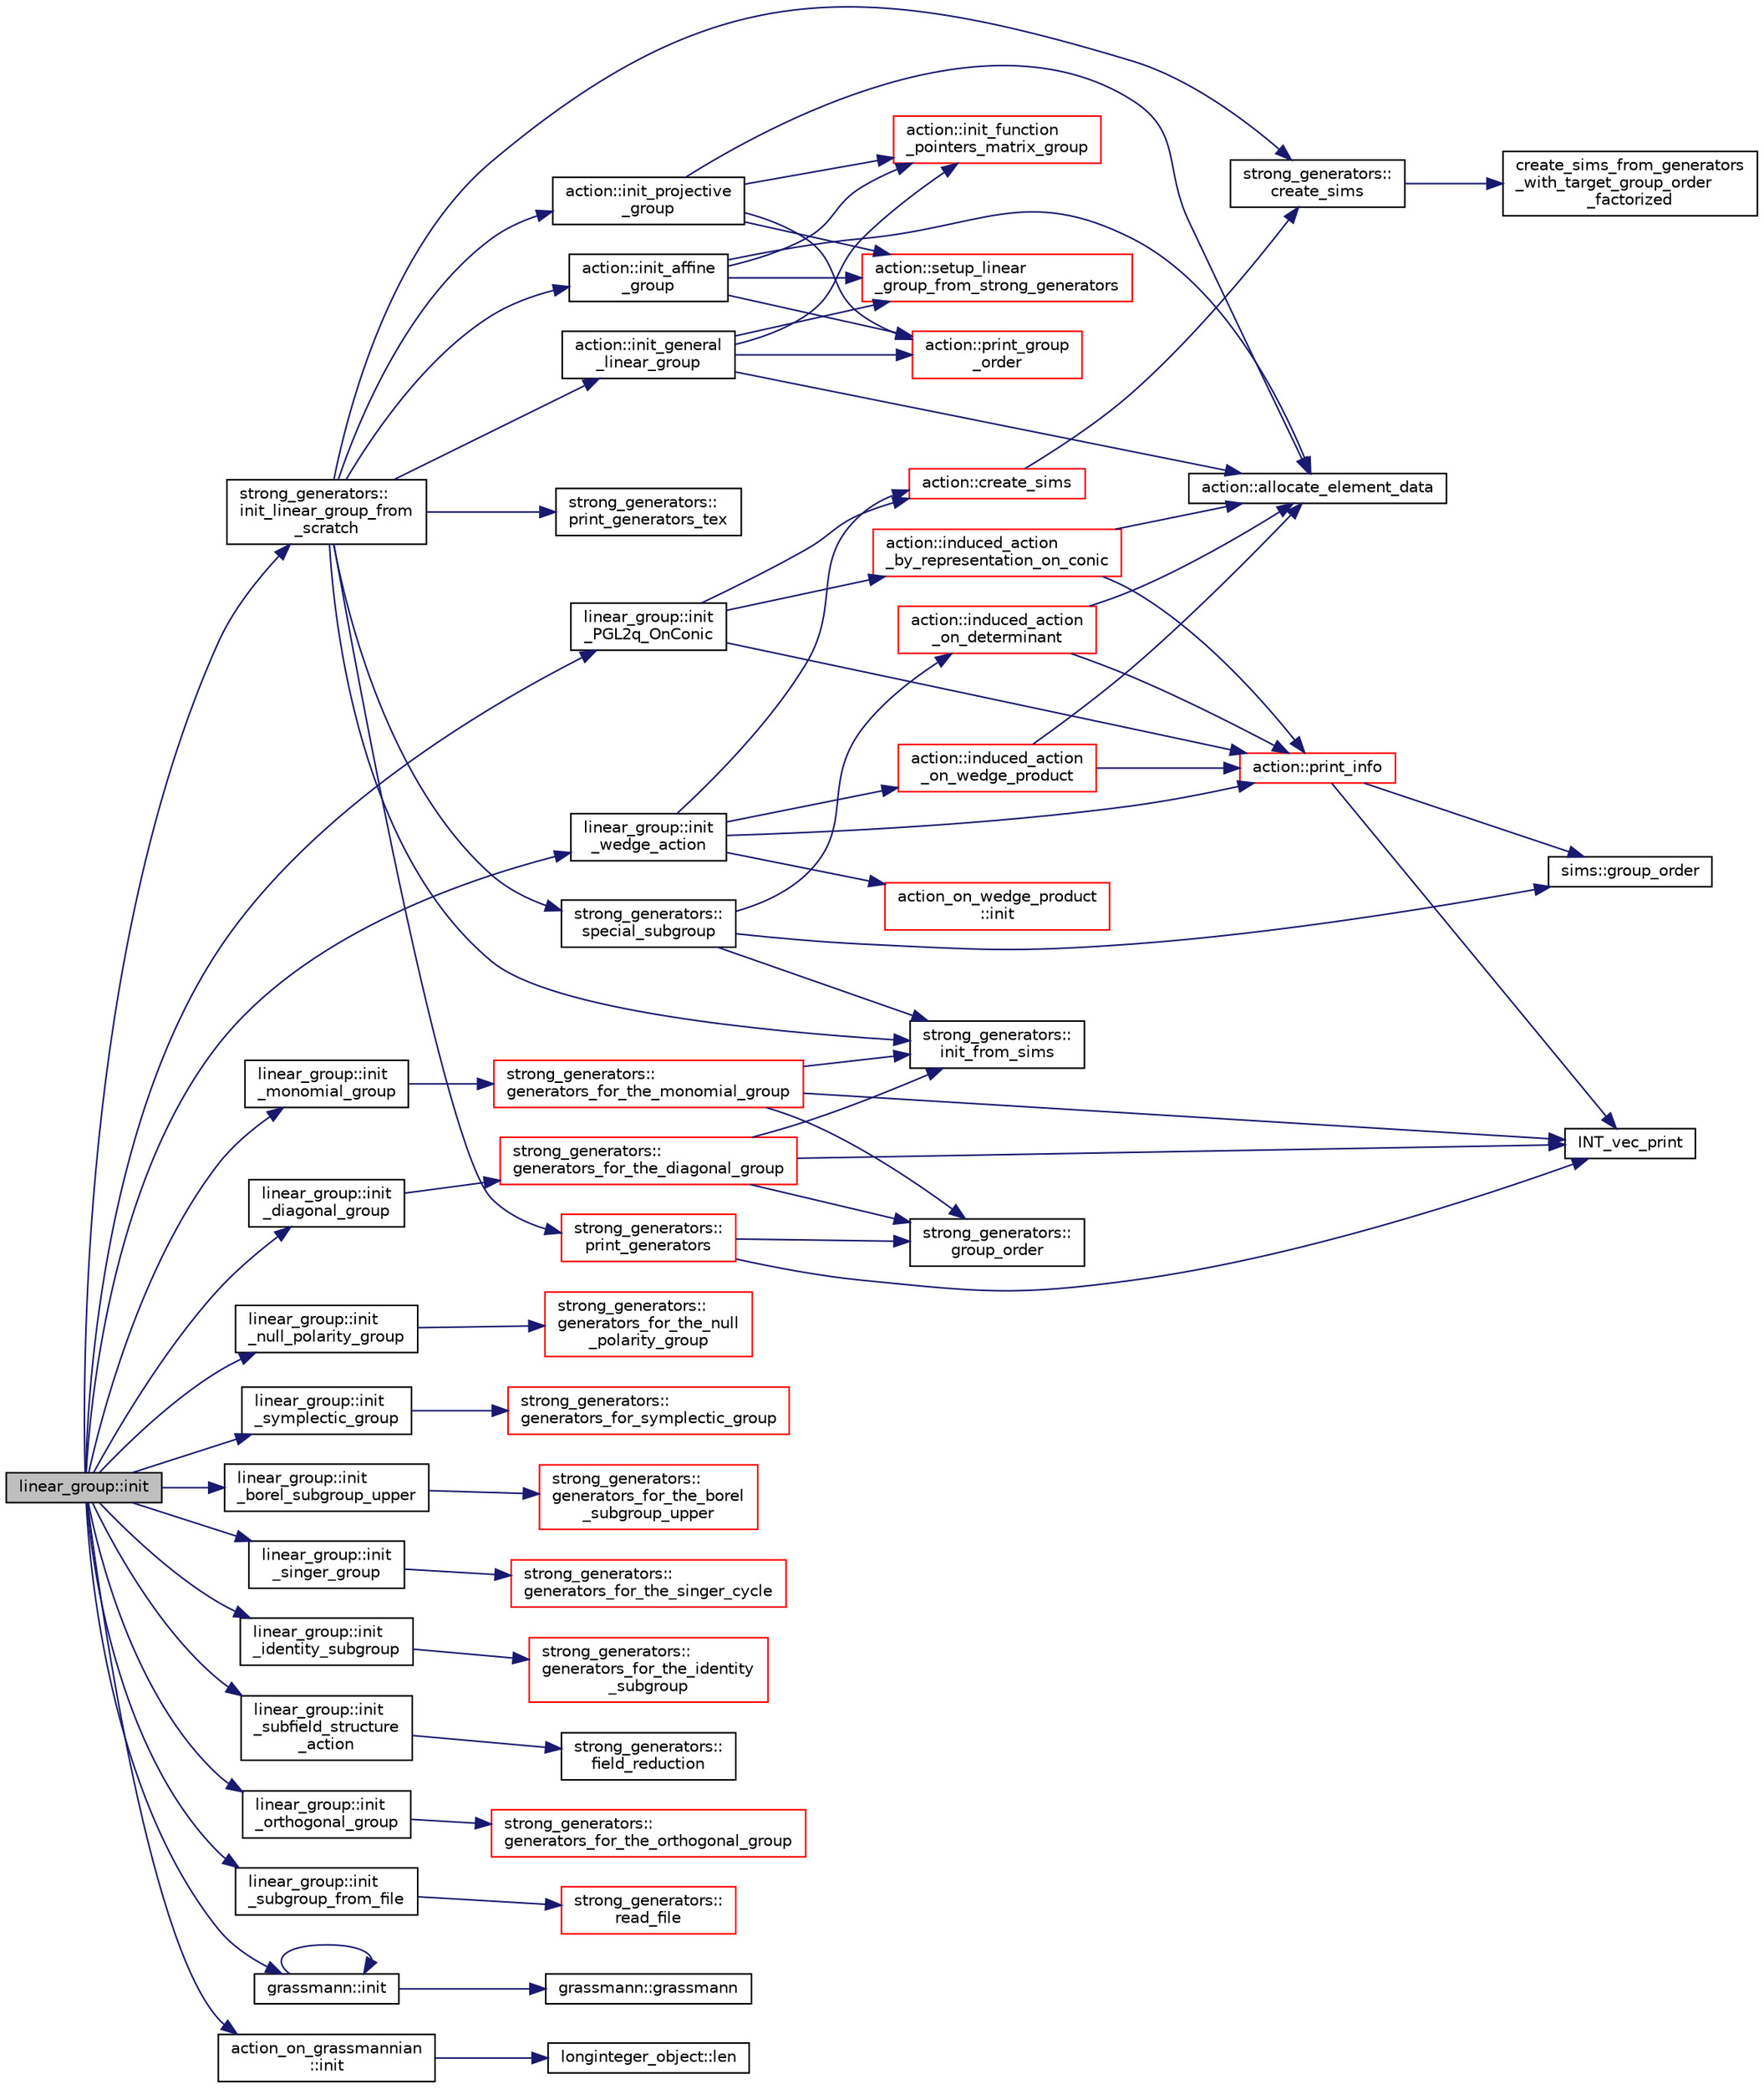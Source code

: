 digraph "linear_group::init"
{
  edge [fontname="Helvetica",fontsize="10",labelfontname="Helvetica",labelfontsize="10"];
  node [fontname="Helvetica",fontsize="10",shape=record];
  rankdir="LR";
  Node11 [label="linear_group::init",height=0.2,width=0.4,color="black", fillcolor="grey75", style="filled", fontcolor="black"];
  Node11 -> Node12 [color="midnightblue",fontsize="10",style="solid",fontname="Helvetica"];
  Node12 [label="strong_generators::\linit_linear_group_from\l_scratch",height=0.2,width=0.4,color="black", fillcolor="white", style="filled",URL="$dc/d09/classstrong__generators.html#ad47ecfb9c141b65ed6aca34231d5a0d2"];
  Node12 -> Node13 [color="midnightblue",fontsize="10",style="solid",fontname="Helvetica"];
  Node13 [label="action::init_projective\l_group",height=0.2,width=0.4,color="black", fillcolor="white", style="filled",URL="$d2/d86/classaction.html#ad943cb9d3828331bf5634c6dbfc31afd"];
  Node13 -> Node14 [color="midnightblue",fontsize="10",style="solid",fontname="Helvetica"];
  Node14 [label="action::init_function\l_pointers_matrix_group",height=0.2,width=0.4,color="red", fillcolor="white", style="filled",URL="$d2/d86/classaction.html#a48cbc0106c21fdcb5ec74a9cf8f4e1d8"];
  Node13 -> Node126 [color="midnightblue",fontsize="10",style="solid",fontname="Helvetica"];
  Node126 [label="action::allocate_element_data",height=0.2,width=0.4,color="black", fillcolor="white", style="filled",URL="$d2/d86/classaction.html#adc5f98db8315bfd17fcd2fbb437d8f60"];
  Node13 -> Node127 [color="midnightblue",fontsize="10",style="solid",fontname="Helvetica"];
  Node127 [label="action::setup_linear\l_group_from_strong_generators",height=0.2,width=0.4,color="red", fillcolor="white", style="filled",URL="$d2/d86/classaction.html#a20d2b143cd89f2ce81c02613356f69d1"];
  Node13 -> Node160 [color="midnightblue",fontsize="10",style="solid",fontname="Helvetica"];
  Node160 [label="action::print_group\l_order",height=0.2,width=0.4,color="red", fillcolor="white", style="filled",URL="$d2/d86/classaction.html#aaf5533b61c20a11f8c0efcf7ff718d7d"];
  Node12 -> Node162 [color="midnightblue",fontsize="10",style="solid",fontname="Helvetica"];
  Node162 [label="action::init_general\l_linear_group",height=0.2,width=0.4,color="black", fillcolor="white", style="filled",URL="$d2/d86/classaction.html#a1ff1bf53f9073bfc76ff073e7af6f396"];
  Node162 -> Node14 [color="midnightblue",fontsize="10",style="solid",fontname="Helvetica"];
  Node162 -> Node126 [color="midnightblue",fontsize="10",style="solid",fontname="Helvetica"];
  Node162 -> Node127 [color="midnightblue",fontsize="10",style="solid",fontname="Helvetica"];
  Node162 -> Node160 [color="midnightblue",fontsize="10",style="solid",fontname="Helvetica"];
  Node12 -> Node163 [color="midnightblue",fontsize="10",style="solid",fontname="Helvetica"];
  Node163 [label="action::init_affine\l_group",height=0.2,width=0.4,color="black", fillcolor="white", style="filled",URL="$d2/d86/classaction.html#a32c0c683b3071fef19d28ca4880b568a"];
  Node163 -> Node14 [color="midnightblue",fontsize="10",style="solid",fontname="Helvetica"];
  Node163 -> Node126 [color="midnightblue",fontsize="10",style="solid",fontname="Helvetica"];
  Node163 -> Node127 [color="midnightblue",fontsize="10",style="solid",fontname="Helvetica"];
  Node163 -> Node160 [color="midnightblue",fontsize="10",style="solid",fontname="Helvetica"];
  Node12 -> Node164 [color="midnightblue",fontsize="10",style="solid",fontname="Helvetica"];
  Node164 [label="strong_generators::\lspecial_subgroup",height=0.2,width=0.4,color="black", fillcolor="white", style="filled",URL="$dc/d09/classstrong__generators.html#a78e9e4d012bb440194e2874c40ca9e29"];
  Node164 -> Node165 [color="midnightblue",fontsize="10",style="solid",fontname="Helvetica"];
  Node165 [label="action::induced_action\l_on_determinant",height=0.2,width=0.4,color="red", fillcolor="white", style="filled",URL="$d2/d86/classaction.html#aa6b9d3c2ded2cae185ee31f2200ad0b5"];
  Node165 -> Node126 [color="midnightblue",fontsize="10",style="solid",fontname="Helvetica"];
  Node165 -> Node573 [color="midnightblue",fontsize="10",style="solid",fontname="Helvetica"];
  Node573 [label="action::print_info",height=0.2,width=0.4,color="red", fillcolor="white", style="filled",URL="$d2/d86/classaction.html#a6f89e493e5c5a32e5c3b8963d438ce86"];
  Node573 -> Node35 [color="midnightblue",fontsize="10",style="solid",fontname="Helvetica"];
  Node35 [label="INT_vec_print",height=0.2,width=0.4,color="black", fillcolor="white", style="filled",URL="$df/dbf/sajeeb_8_c.html#a79a5901af0b47dd0d694109543c027fe"];
  Node573 -> Node574 [color="midnightblue",fontsize="10",style="solid",fontname="Helvetica"];
  Node574 [label="sims::group_order",height=0.2,width=0.4,color="black", fillcolor="white", style="filled",URL="$d9/df3/classsims.html#aa442445175656570fa35febbe790efad"];
  Node164 -> Node574 [color="midnightblue",fontsize="10",style="solid",fontname="Helvetica"];
  Node164 -> Node159 [color="midnightblue",fontsize="10",style="solid",fontname="Helvetica"];
  Node159 [label="strong_generators::\linit_from_sims",height=0.2,width=0.4,color="black", fillcolor="white", style="filled",URL="$dc/d09/classstrong__generators.html#a2b997decdab82e889c1151f29a846a66"];
  Node12 -> Node585 [color="midnightblue",fontsize="10",style="solid",fontname="Helvetica"];
  Node585 [label="strong_generators::\lcreate_sims",height=0.2,width=0.4,color="black", fillcolor="white", style="filled",URL="$dc/d09/classstrong__generators.html#afca700d50772a39eeb74239355ae67e1"];
  Node585 -> Node586 [color="midnightblue",fontsize="10",style="solid",fontname="Helvetica"];
  Node586 [label="create_sims_from_generators\l_with_target_group_order\l_factorized",height=0.2,width=0.4,color="black", fillcolor="white", style="filled",URL="$d2/d3a/group__theory_8h.html#a40f2df36e351d6e63bd2bb196cc5b430"];
  Node12 -> Node159 [color="midnightblue",fontsize="10",style="solid",fontname="Helvetica"];
  Node12 -> Node587 [color="midnightblue",fontsize="10",style="solid",fontname="Helvetica"];
  Node587 [label="strong_generators::\lprint_generators",height=0.2,width=0.4,color="red", fillcolor="white", style="filled",URL="$dc/d09/classstrong__generators.html#adccd259b435afd96d89cd664daa6c897"];
  Node587 -> Node588 [color="midnightblue",fontsize="10",style="solid",fontname="Helvetica"];
  Node588 [label="strong_generators::\lgroup_order",height=0.2,width=0.4,color="black", fillcolor="white", style="filled",URL="$dc/d09/classstrong__generators.html#a91f453c2bfd6502b96f4b4eed16beb20"];
  Node587 -> Node35 [color="midnightblue",fontsize="10",style="solid",fontname="Helvetica"];
  Node12 -> Node589 [color="midnightblue",fontsize="10",style="solid",fontname="Helvetica"];
  Node589 [label="strong_generators::\lprint_generators_tex",height=0.2,width=0.4,color="black", fillcolor="white", style="filled",URL="$dc/d09/classstrong__generators.html#a5ec5e1048119097985c01a56f427d873"];
  Node11 -> Node590 [color="midnightblue",fontsize="10",style="solid",fontname="Helvetica"];
  Node590 [label="linear_group::init\l_PGL2q_OnConic",height=0.2,width=0.4,color="black", fillcolor="white", style="filled",URL="$df/d5a/classlinear__group.html#a84c4d6e1849da4c6f8f096a1af2a8270"];
  Node590 -> Node591 [color="midnightblue",fontsize="10",style="solid",fontname="Helvetica"];
  Node591 [label="action::create_sims",height=0.2,width=0.4,color="red", fillcolor="white", style="filled",URL="$d2/d86/classaction.html#aabdb8aa15327fc527589f38d85102914"];
  Node591 -> Node585 [color="midnightblue",fontsize="10",style="solid",fontname="Helvetica"];
  Node590 -> Node592 [color="midnightblue",fontsize="10",style="solid",fontname="Helvetica"];
  Node592 [label="action::induced_action\l_by_representation_on_conic",height=0.2,width=0.4,color="red", fillcolor="white", style="filled",URL="$d2/d86/classaction.html#a228538e3f07bc186db8eb5da8b90f617"];
  Node592 -> Node126 [color="midnightblue",fontsize="10",style="solid",fontname="Helvetica"];
  Node592 -> Node573 [color="midnightblue",fontsize="10",style="solid",fontname="Helvetica"];
  Node590 -> Node573 [color="midnightblue",fontsize="10",style="solid",fontname="Helvetica"];
  Node11 -> Node595 [color="midnightblue",fontsize="10",style="solid",fontname="Helvetica"];
  Node595 [label="linear_group::init\l_wedge_action",height=0.2,width=0.4,color="black", fillcolor="white", style="filled",URL="$df/d5a/classlinear__group.html#a16a8a2a5fdc535f2263210ca7943119e"];
  Node595 -> Node591 [color="midnightblue",fontsize="10",style="solid",fontname="Helvetica"];
  Node595 -> Node596 [color="midnightblue",fontsize="10",style="solid",fontname="Helvetica"];
  Node596 [label="action_on_wedge_product\l::init",height=0.2,width=0.4,color="red", fillcolor="white", style="filled",URL="$d0/deb/classaction__on__wedge__product.html#a945e921589de9125fabe2e7a8b698081"];
  Node595 -> Node597 [color="midnightblue",fontsize="10",style="solid",fontname="Helvetica"];
  Node597 [label="action::induced_action\l_on_wedge_product",height=0.2,width=0.4,color="red", fillcolor="white", style="filled",URL="$d2/d86/classaction.html#af13a5da25b8e8597ab695edff222fb6a"];
  Node597 -> Node126 [color="midnightblue",fontsize="10",style="solid",fontname="Helvetica"];
  Node597 -> Node573 [color="midnightblue",fontsize="10",style="solid",fontname="Helvetica"];
  Node595 -> Node573 [color="midnightblue",fontsize="10",style="solid",fontname="Helvetica"];
  Node11 -> Node598 [color="midnightblue",fontsize="10",style="solid",fontname="Helvetica"];
  Node598 [label="linear_group::init\l_monomial_group",height=0.2,width=0.4,color="black", fillcolor="white", style="filled",URL="$df/d5a/classlinear__group.html#a7ef61a70f292d575f665da5d72077c8f"];
  Node598 -> Node599 [color="midnightblue",fontsize="10",style="solid",fontname="Helvetica"];
  Node599 [label="strong_generators::\lgenerators_for_the_monomial_group",height=0.2,width=0.4,color="red", fillcolor="white", style="filled",URL="$dc/d09/classstrong__generators.html#a504b7cefda70b646b2064f80784d7f8a"];
  Node599 -> Node35 [color="midnightblue",fontsize="10",style="solid",fontname="Helvetica"];
  Node599 -> Node159 [color="midnightblue",fontsize="10",style="solid",fontname="Helvetica"];
  Node599 -> Node588 [color="midnightblue",fontsize="10",style="solid",fontname="Helvetica"];
  Node11 -> Node601 [color="midnightblue",fontsize="10",style="solid",fontname="Helvetica"];
  Node601 [label="linear_group::init\l_diagonal_group",height=0.2,width=0.4,color="black", fillcolor="white", style="filled",URL="$df/d5a/classlinear__group.html#aaeeb26cf2ee1891b04d8925ddd1c18dd"];
  Node601 -> Node602 [color="midnightblue",fontsize="10",style="solid",fontname="Helvetica"];
  Node602 [label="strong_generators::\lgenerators_for_the_diagonal_group",height=0.2,width=0.4,color="red", fillcolor="white", style="filled",URL="$dc/d09/classstrong__generators.html#a560ff860f139f7f02f293fa7f5f01aff"];
  Node602 -> Node35 [color="midnightblue",fontsize="10",style="solid",fontname="Helvetica"];
  Node602 -> Node159 [color="midnightblue",fontsize="10",style="solid",fontname="Helvetica"];
  Node602 -> Node588 [color="midnightblue",fontsize="10",style="solid",fontname="Helvetica"];
  Node11 -> Node603 [color="midnightblue",fontsize="10",style="solid",fontname="Helvetica"];
  Node603 [label="linear_group::init\l_null_polarity_group",height=0.2,width=0.4,color="black", fillcolor="white", style="filled",URL="$df/d5a/classlinear__group.html#a104943d304ecbcebfb1bbe383a0bba1b"];
  Node603 -> Node604 [color="midnightblue",fontsize="10",style="solid",fontname="Helvetica"];
  Node604 [label="strong_generators::\lgenerators_for_the_null\l_polarity_group",height=0.2,width=0.4,color="red", fillcolor="white", style="filled",URL="$dc/d09/classstrong__generators.html#ab770f76f9a55c339f9a43b293d86e2f1"];
  Node11 -> Node605 [color="midnightblue",fontsize="10",style="solid",fontname="Helvetica"];
  Node605 [label="linear_group::init\l_symplectic_group",height=0.2,width=0.4,color="black", fillcolor="white", style="filled",URL="$df/d5a/classlinear__group.html#ab3dc99b8d6cb810eff6dc09fb69c47d4"];
  Node605 -> Node606 [color="midnightblue",fontsize="10",style="solid",fontname="Helvetica"];
  Node606 [label="strong_generators::\lgenerators_for_symplectic_group",height=0.2,width=0.4,color="red", fillcolor="white", style="filled",URL="$dc/d09/classstrong__generators.html#adcbe973abc9644190864940be0030a2d"];
  Node11 -> Node607 [color="midnightblue",fontsize="10",style="solid",fontname="Helvetica"];
  Node607 [label="linear_group::init\l_borel_subgroup_upper",height=0.2,width=0.4,color="black", fillcolor="white", style="filled",URL="$df/d5a/classlinear__group.html#a7d25e5c41bc3bf53a0c5063082055344"];
  Node607 -> Node608 [color="midnightblue",fontsize="10",style="solid",fontname="Helvetica"];
  Node608 [label="strong_generators::\lgenerators_for_the_borel\l_subgroup_upper",height=0.2,width=0.4,color="red", fillcolor="white", style="filled",URL="$dc/d09/classstrong__generators.html#ad2b78850e421039116d2ba4bb4939729"];
  Node11 -> Node614 [color="midnightblue",fontsize="10",style="solid",fontname="Helvetica"];
  Node614 [label="linear_group::init\l_singer_group",height=0.2,width=0.4,color="black", fillcolor="white", style="filled",URL="$df/d5a/classlinear__group.html#a6725d2f004cc13eadaa39dc29b26faae"];
  Node614 -> Node615 [color="midnightblue",fontsize="10",style="solid",fontname="Helvetica"];
  Node615 [label="strong_generators::\lgenerators_for_the_singer_cycle",height=0.2,width=0.4,color="red", fillcolor="white", style="filled",URL="$dc/d09/classstrong__generators.html#a8b83b58ea8203e08a69ae6f7b4239db9"];
  Node11 -> Node616 [color="midnightblue",fontsize="10",style="solid",fontname="Helvetica"];
  Node616 [label="linear_group::init\l_identity_subgroup",height=0.2,width=0.4,color="black", fillcolor="white", style="filled",URL="$df/d5a/classlinear__group.html#a291947c5296a6411673a8272d0953c19"];
  Node616 -> Node617 [color="midnightblue",fontsize="10",style="solid",fontname="Helvetica"];
  Node617 [label="strong_generators::\lgenerators_for_the_identity\l_subgroup",height=0.2,width=0.4,color="red", fillcolor="white", style="filled",URL="$dc/d09/classstrong__generators.html#a6af2f0c5e1700eefbaf90ff38892eecc"];
  Node11 -> Node618 [color="midnightblue",fontsize="10",style="solid",fontname="Helvetica"];
  Node618 [label="linear_group::init\l_subfield_structure\l_action",height=0.2,width=0.4,color="black", fillcolor="white", style="filled",URL="$df/d5a/classlinear__group.html#a0c97a4ac9754a69abdde052bd3298804"];
  Node618 -> Node619 [color="midnightblue",fontsize="10",style="solid",fontname="Helvetica"];
  Node619 [label="strong_generators::\lfield_reduction",height=0.2,width=0.4,color="black", fillcolor="white", style="filled",URL="$dc/d09/classstrong__generators.html#a1be4403b37e1f5821578d8015a9c60ae"];
  Node11 -> Node620 [color="midnightblue",fontsize="10",style="solid",fontname="Helvetica"];
  Node620 [label="linear_group::init\l_orthogonal_group",height=0.2,width=0.4,color="black", fillcolor="white", style="filled",URL="$df/d5a/classlinear__group.html#a5a8f2a7cd8b33a9dfc626074726a58c4"];
  Node620 -> Node621 [color="midnightblue",fontsize="10",style="solid",fontname="Helvetica"];
  Node621 [label="strong_generators::\lgenerators_for_the_orthogonal_group",height=0.2,width=0.4,color="red", fillcolor="white", style="filled",URL="$dc/d09/classstrong__generators.html#a7c3cfb8607758df9116cf33336ef151d"];
  Node11 -> Node622 [color="midnightblue",fontsize="10",style="solid",fontname="Helvetica"];
  Node622 [label="linear_group::init\l_subgroup_from_file",height=0.2,width=0.4,color="black", fillcolor="white", style="filled",URL="$df/d5a/classlinear__group.html#a55fd1f4c503f5b37dd818256efe259c6"];
  Node622 -> Node623 [color="midnightblue",fontsize="10",style="solid",fontname="Helvetica"];
  Node623 [label="strong_generators::\lread_file",height=0.2,width=0.4,color="red", fillcolor="white", style="filled",URL="$dc/d09/classstrong__generators.html#ab051e503d66f5287ea59d5bf2e75fa3b"];
  Node11 -> Node626 [color="midnightblue",fontsize="10",style="solid",fontname="Helvetica"];
  Node626 [label="grassmann::init",height=0.2,width=0.4,color="black", fillcolor="white", style="filled",URL="$df/d02/classgrassmann.html#a2e8cf7b9f203254493d7c2607c17d498"];
  Node626 -> Node627 [color="midnightblue",fontsize="10",style="solid",fontname="Helvetica"];
  Node627 [label="grassmann::grassmann",height=0.2,width=0.4,color="black", fillcolor="white", style="filled",URL="$df/d02/classgrassmann.html#a252a85d3b74eb4fbd5771f4152a5f272"];
  Node626 -> Node626 [color="midnightblue",fontsize="10",style="solid",fontname="Helvetica"];
  Node11 -> Node628 [color="midnightblue",fontsize="10",style="solid",fontname="Helvetica"];
  Node628 [label="action_on_grassmannian\l::init",height=0.2,width=0.4,color="black", fillcolor="white", style="filled",URL="$d9/ddf/classaction__on__grassmannian.html#a2cf7eda6b88fa033fdc4486fa0508e84"];
  Node628 -> Node186 [color="midnightblue",fontsize="10",style="solid",fontname="Helvetica"];
  Node186 [label="longinteger_object::len",height=0.2,width=0.4,color="black", fillcolor="white", style="filled",URL="$dd/d7e/classlonginteger__object.html#a0bfeae35be8a6fd44ed7f76413596ab1"];
}
